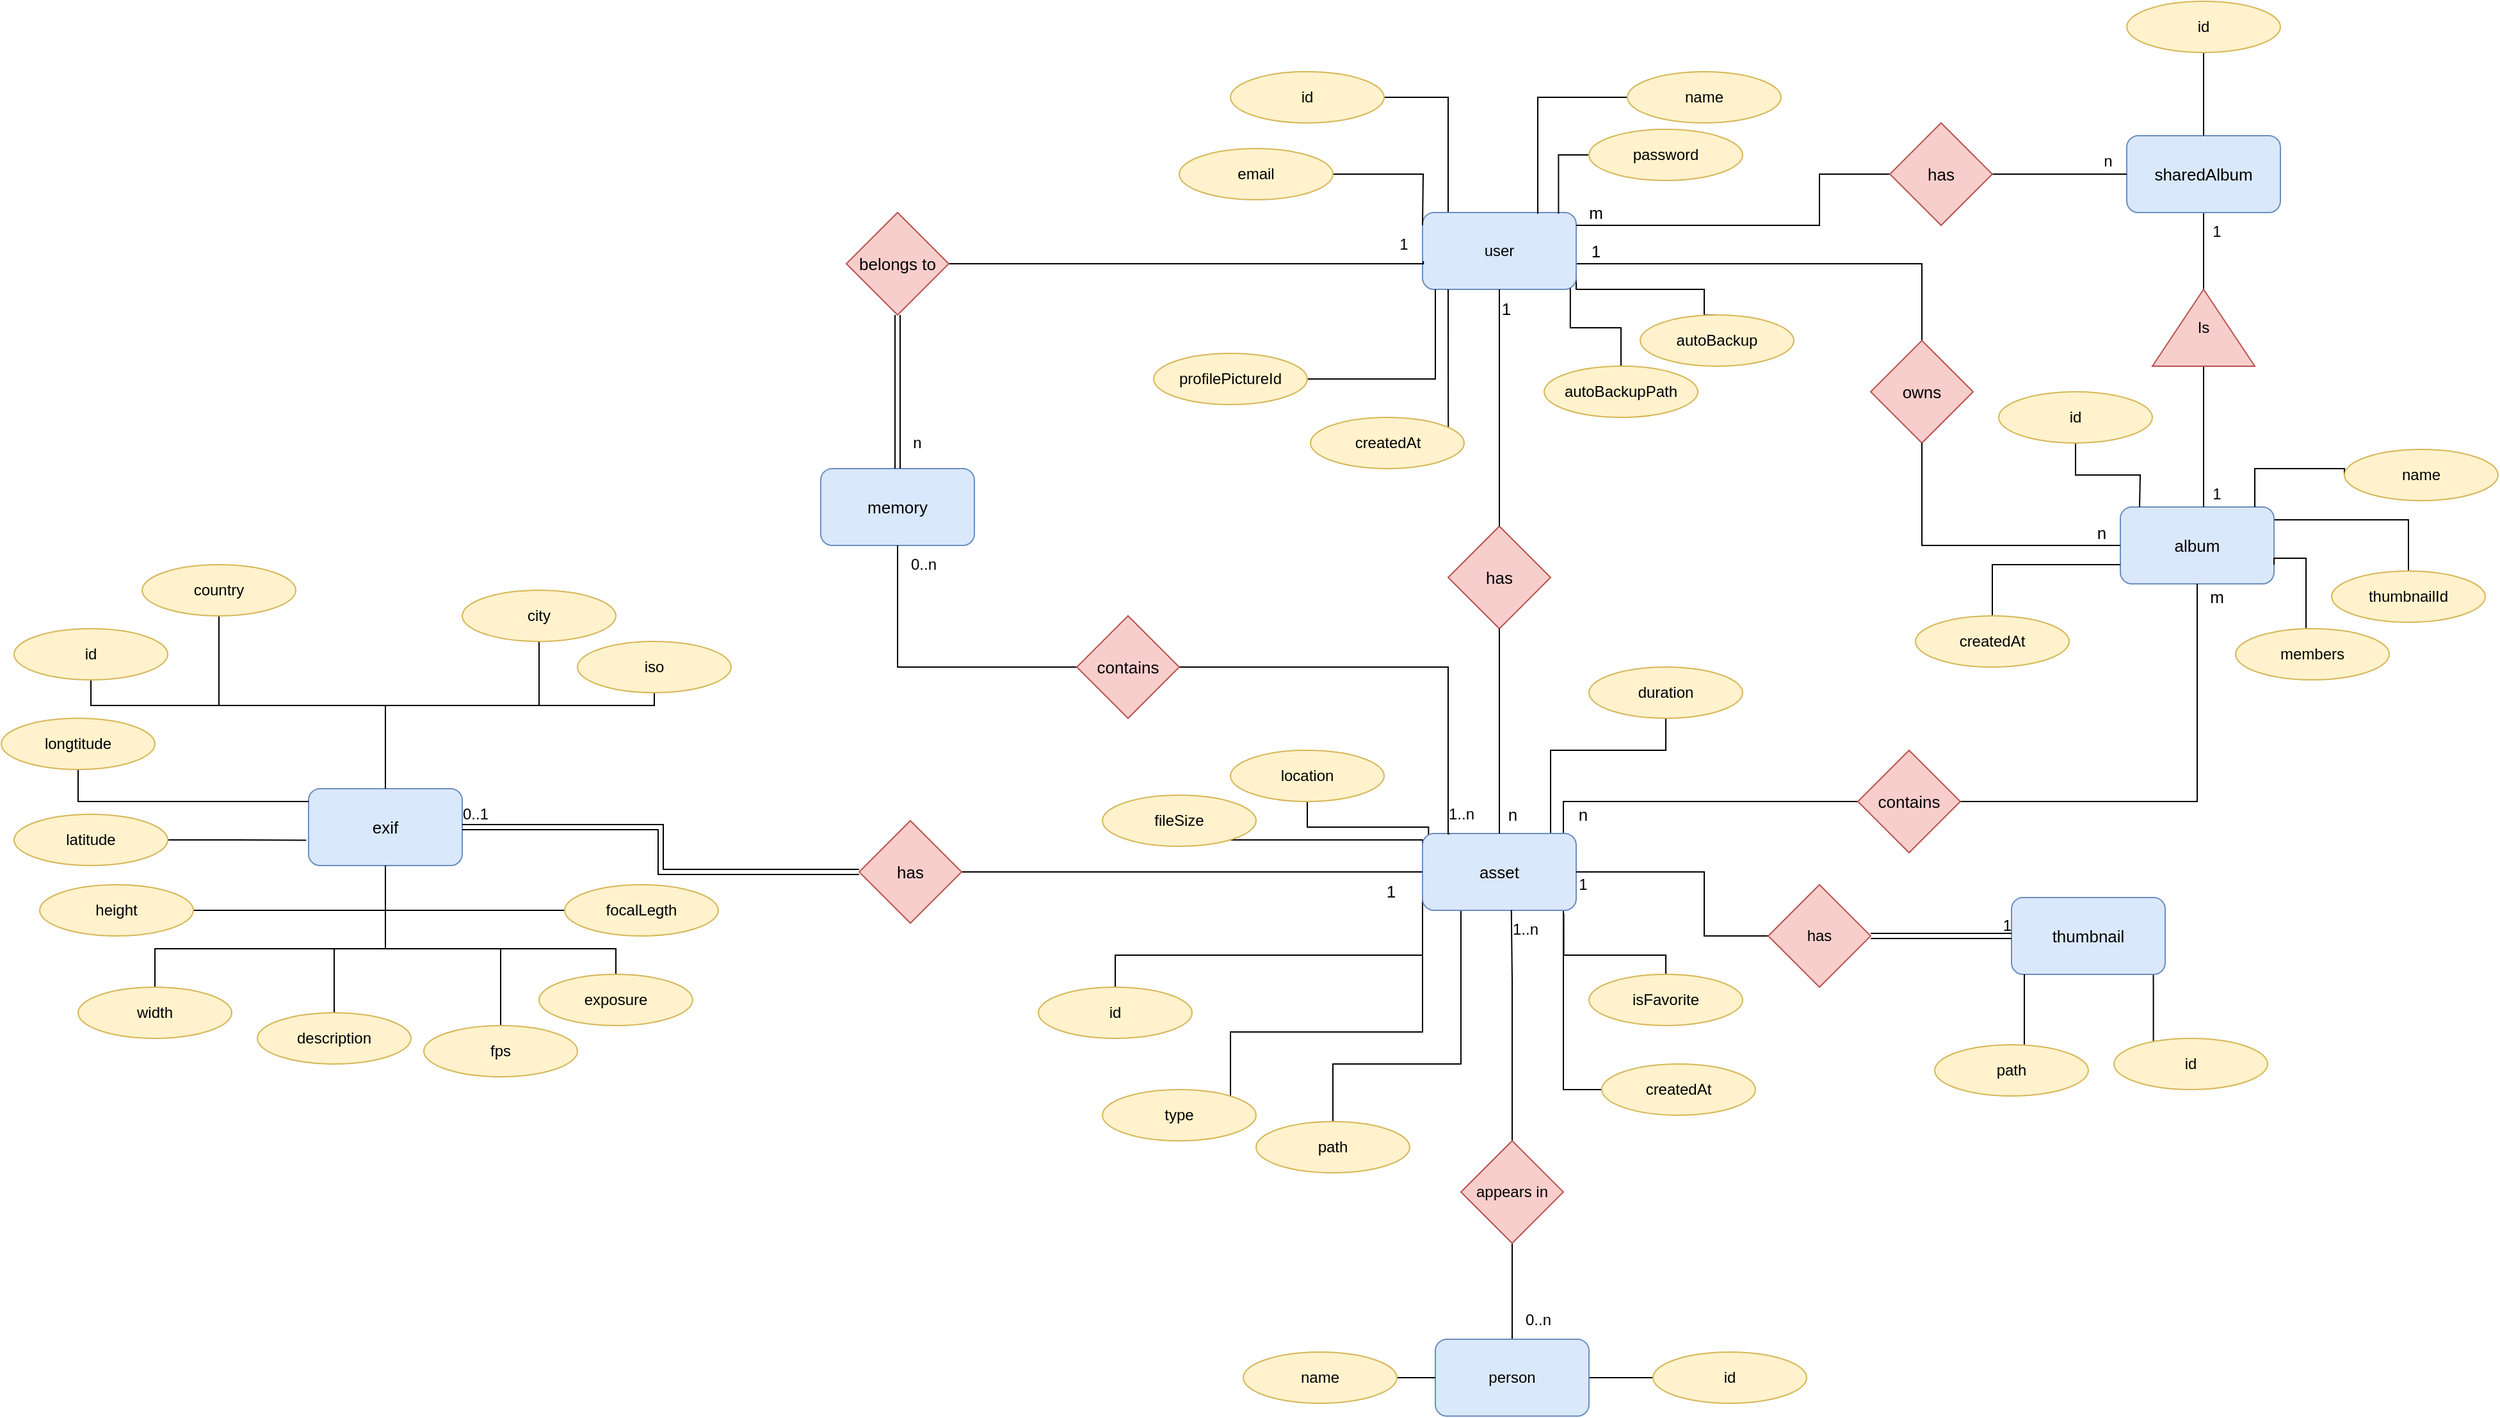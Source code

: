 <mxfile version="20.3.0" type="device"><diagram id="jZciNqo-R8XiyqqGPjFN" name="Page-1"><mxGraphModel dx="3430" dy="2168" grid="1" gridSize="10" guides="1" tooltips="1" connect="1" arrows="1" fold="1" page="1" pageScale="1" pageWidth="850" pageHeight="1100" math="0" shadow="0"><root><mxCell id="0"/><mxCell id="1" parent="0"/><mxCell id="OqrOkN8BChHhBKLNU_TI-77" style="edgeStyle=orthogonalEdgeStyle;rounded=0;orthogonalLoop=1;jettySize=auto;html=1;entryX=0.167;entryY=-0.001;entryDx=0;entryDy=0;strokeColor=default;fontSize=13;endArrow=none;endFill=0;entryPerimeter=0;" parent="1" source="OqrOkN8BChHhBKLNU_TI-2" target="OqrOkN8BChHhBKLNU_TI-3" edge="1"><mxGeometry relative="1" as="geometry"><Array as="points"><mxPoint x="180" y="60"/><mxPoint x="180" y="150"/><mxPoint x="178" y="150"/></Array></mxGeometry></mxCell><mxCell id="OqrOkN8BChHhBKLNU_TI-2" value="id" style="ellipse;whiteSpace=wrap;html=1;fillColor=#fff2cc;strokeColor=#d6b656;" parent="1" vertex="1"><mxGeometry x="10" y="40" width="120" height="40" as="geometry"/></mxCell><mxCell id="OqrOkN8BChHhBKLNU_TI-116" style="edgeStyle=orthogonalEdgeStyle;rounded=0;orthogonalLoop=1;jettySize=auto;html=1;exitX=1;exitY=0.75;exitDx=0;exitDy=0;entryX=0.5;entryY=0;entryDx=0;entryDy=0;strokeColor=default;fontSize=13;endArrow=none;endFill=0;" parent="1" source="OqrOkN8BChHhBKLNU_TI-3" target="OqrOkN8BChHhBKLNU_TI-9" edge="1"><mxGeometry relative="1" as="geometry"><Array as="points"><mxPoint x="280" y="210"/><mxPoint x="380" y="210"/><mxPoint x="380" y="230"/></Array></mxGeometry></mxCell><mxCell id="51XS6ZIuNUb98tZkdZ7K-23" style="edgeStyle=orthogonalEdgeStyle;rounded=0;orthogonalLoop=1;jettySize=auto;html=1;entryX=0.5;entryY=0;entryDx=0;entryDy=0;strokeColor=default;strokeWidth=1;endArrow=none;endFill=0;" parent="1" source="OqrOkN8BChHhBKLNU_TI-3" target="OqrOkN8BChHhBKLNU_TI-25" edge="1"><mxGeometry relative="1" as="geometry"><Array as="points"><mxPoint x="550" y="190"/></Array></mxGeometry></mxCell><mxCell id="OqrOkN8BChHhBKLNU_TI-3" value="user" style="rounded=1;whiteSpace=wrap;html=1;fillColor=#dae8fc;strokeColor=#6c8ebf;" parent="1" vertex="1"><mxGeometry x="160" y="150" width="120" height="60" as="geometry"/></mxCell><mxCell id="OqrOkN8BChHhBKLNU_TI-76" style="edgeStyle=orthogonalEdgeStyle;rounded=0;orthogonalLoop=1;jettySize=auto;html=1;strokeColor=default;fontSize=13;endArrow=none;endFill=0;" parent="1" source="OqrOkN8BChHhBKLNU_TI-4" edge="1"><mxGeometry relative="1" as="geometry"><mxPoint x="160" y="160" as="targetPoint"/></mxGeometry></mxCell><mxCell id="OqrOkN8BChHhBKLNU_TI-4" value="email" style="ellipse;whiteSpace=wrap;html=1;fillColor=#fff2cc;strokeColor=#d6b656;" parent="1" vertex="1"><mxGeometry x="-30" y="100" width="120" height="40" as="geometry"/></mxCell><mxCell id="OqrOkN8BChHhBKLNU_TI-78" style="edgeStyle=orthogonalEdgeStyle;rounded=0;orthogonalLoop=1;jettySize=auto;html=1;strokeColor=default;fontSize=13;endArrow=none;endFill=0;" parent="1" source="OqrOkN8BChHhBKLNU_TI-5" edge="1"><mxGeometry relative="1" as="geometry"><mxPoint x="250" y="151" as="targetPoint"/><Array as="points"><mxPoint x="250" y="60"/></Array></mxGeometry></mxCell><mxCell id="OqrOkN8BChHhBKLNU_TI-5" value="name" style="ellipse;whiteSpace=wrap;html=1;fillColor=#fff2cc;strokeColor=#d6b656;" parent="1" vertex="1"><mxGeometry x="320" y="40" width="120" height="40" as="geometry"/></mxCell><mxCell id="OqrOkN8BChHhBKLNU_TI-79" style="edgeStyle=orthogonalEdgeStyle;rounded=0;orthogonalLoop=1;jettySize=auto;html=1;entryX=0.885;entryY=0.014;entryDx=0;entryDy=0;strokeColor=default;fontSize=13;endArrow=none;endFill=0;entryPerimeter=0;exitX=0;exitY=0.5;exitDx=0;exitDy=0;" parent="1" source="OqrOkN8BChHhBKLNU_TI-6" target="OqrOkN8BChHhBKLNU_TI-3" edge="1"><mxGeometry relative="1" as="geometry"/></mxCell><mxCell id="OqrOkN8BChHhBKLNU_TI-6" value="password" style="ellipse;whiteSpace=wrap;html=1;fillColor=#fff2cc;strokeColor=#d6b656;" parent="1" vertex="1"><mxGeometry x="290" y="85" width="120" height="40" as="geometry"/></mxCell><mxCell id="OqrOkN8BChHhBKLNU_TI-9" value="autoBackup" style="ellipse;whiteSpace=wrap;html=1;fillColor=#fff2cc;strokeColor=#d6b656;" parent="1" vertex="1"><mxGeometry x="330" y="230" width="120" height="40" as="geometry"/></mxCell><mxCell id="OqrOkN8BChHhBKLNU_TI-75" style="edgeStyle=orthogonalEdgeStyle;rounded=0;orthogonalLoop=1;jettySize=auto;html=1;strokeColor=default;fontSize=13;endArrow=none;endFill=0;" parent="1" source="OqrOkN8BChHhBKLNU_TI-10" edge="1"><mxGeometry relative="1" as="geometry"><Array as="points"><mxPoint x="20" y="280"/><mxPoint x="170" y="280"/><mxPoint x="170" y="210"/></Array><mxPoint x="170" y="210" as="targetPoint"/></mxGeometry></mxCell><mxCell id="OqrOkN8BChHhBKLNU_TI-10" value="profilePictureId" style="ellipse;whiteSpace=wrap;html=1;fillColor=#fff2cc;strokeColor=#d6b656;" parent="1" vertex="1"><mxGeometry x="-50" y="260" width="120" height="40" as="geometry"/></mxCell><mxCell id="OqrOkN8BChHhBKLNU_TI-74" style="edgeStyle=orthogonalEdgeStyle;rounded=0;orthogonalLoop=1;jettySize=auto;html=1;strokeColor=default;fontSize=13;endArrow=none;endFill=0;exitX=0.897;exitY=0.196;exitDx=0;exitDy=0;exitPerimeter=0;" parent="1" source="OqrOkN8BChHhBKLNU_TI-11" edge="1"><mxGeometry relative="1" as="geometry"><mxPoint x="180" y="210" as="targetPoint"/><Array as="points"><mxPoint x="180" y="310"/><mxPoint x="180" y="310"/></Array></mxGeometry></mxCell><mxCell id="OqrOkN8BChHhBKLNU_TI-11" value="createdAt" style="ellipse;whiteSpace=wrap;html=1;fillColor=#fff2cc;strokeColor=#d6b656;" parent="1" vertex="1"><mxGeometry x="72.5" y="310" width="120" height="40" as="geometry"/></mxCell><mxCell id="OqrOkN8BChHhBKLNU_TI-71" style="edgeStyle=orthogonalEdgeStyle;rounded=0;orthogonalLoop=1;jettySize=auto;html=1;entryX=0.962;entryY=0.987;entryDx=0;entryDy=0;strokeColor=default;fontSize=13;endArrow=none;endFill=0;exitX=0.5;exitY=0;exitDx=0;exitDy=0;entryPerimeter=0;" parent="1" source="OqrOkN8BChHhBKLNU_TI-12" target="OqrOkN8BChHhBKLNU_TI-3" edge="1"><mxGeometry relative="1" as="geometry"><Array as="points"><mxPoint x="315" y="240"/><mxPoint x="275" y="240"/></Array></mxGeometry></mxCell><mxCell id="OqrOkN8BChHhBKLNU_TI-12" value="autoBackupPath" style="ellipse;whiteSpace=wrap;html=1;fillColor=#fff2cc;strokeColor=#d6b656;" parent="1" vertex="1"><mxGeometry x="255" y="270" width="120" height="40" as="geometry"/></mxCell><mxCell id="OqrOkN8BChHhBKLNU_TI-13" value="album" style="rounded=1;whiteSpace=wrap;html=1;fontSize=13;fillColor=#dae8fc;strokeColor=#6c8ebf;" parent="1" vertex="1"><mxGeometry x="705" y="380" width="120" height="60" as="geometry"/></mxCell><mxCell id="OqrOkN8BChHhBKLNU_TI-84" style="edgeStyle=orthogonalEdgeStyle;rounded=0;orthogonalLoop=1;jettySize=auto;html=1;entryX=0;entryY=1;entryDx=0;entryDy=0;strokeColor=default;fontSize=13;endArrow=none;endFill=0;" parent="1" source="OqrOkN8BChHhBKLNU_TI-17" target="OqrOkN8BChHhBKLNU_TI-41" edge="1"><mxGeometry relative="1" as="geometry"><Array as="points"><mxPoint x="-80" y="730"/><mxPoint x="160" y="730"/></Array></mxGeometry></mxCell><mxCell id="OqrOkN8BChHhBKLNU_TI-17" value="id" style="ellipse;whiteSpace=wrap;html=1;fillColor=#fff2cc;strokeColor=#d6b656;" parent="1" vertex="1"><mxGeometry x="-140" y="755" width="120" height="40" as="geometry"/></mxCell><mxCell id="OqrOkN8BChHhBKLNU_TI-100" style="edgeStyle=orthogonalEdgeStyle;rounded=0;orthogonalLoop=1;jettySize=auto;html=1;entryX=1.003;entryY=0.167;entryDx=0;entryDy=0;entryPerimeter=0;strokeColor=default;fontSize=13;endArrow=none;endFill=0;" parent="1" source="OqrOkN8BChHhBKLNU_TI-18" target="OqrOkN8BChHhBKLNU_TI-13" edge="1"><mxGeometry relative="1" as="geometry"><Array as="points"><mxPoint x="930" y="390"/></Array></mxGeometry></mxCell><mxCell id="OqrOkN8BChHhBKLNU_TI-18" value="thumbnailId" style="ellipse;whiteSpace=wrap;html=1;fillColor=#fff2cc;strokeColor=#d6b656;" parent="1" vertex="1"><mxGeometry x="870" y="430" width="120" height="40" as="geometry"/></mxCell><mxCell id="OqrOkN8BChHhBKLNU_TI-99" style="edgeStyle=orthogonalEdgeStyle;rounded=0;orthogonalLoop=1;jettySize=auto;html=1;strokeColor=default;fontSize=13;endArrow=none;endFill=0;exitX=0;exitY=0.5;exitDx=0;exitDy=0;" parent="1" source="OqrOkN8BChHhBKLNU_TI-20" edge="1"><mxGeometry relative="1" as="geometry"><Array as="points"><mxPoint x="880" y="350"/><mxPoint x="810" y="350"/><mxPoint x="810" y="380"/></Array><mxPoint x="810" y="380" as="targetPoint"/></mxGeometry></mxCell><mxCell id="OqrOkN8BChHhBKLNU_TI-20" value="name" style="ellipse;whiteSpace=wrap;html=1;fillColor=#fff2cc;strokeColor=#d6b656;" parent="1" vertex="1"><mxGeometry x="880" y="335" width="120" height="40" as="geometry"/></mxCell><mxCell id="OqrOkN8BChHhBKLNU_TI-98" style="edgeStyle=orthogonalEdgeStyle;rounded=0;orthogonalLoop=1;jettySize=auto;html=1;strokeColor=default;fontSize=13;endArrow=none;endFill=0;entryX=0;entryY=0.75;entryDx=0;entryDy=0;" parent="1" source="OqrOkN8BChHhBKLNU_TI-21" target="OqrOkN8BChHhBKLNU_TI-13" edge="1"><mxGeometry relative="1" as="geometry"><Array as="points"><mxPoint x="605" y="425"/></Array><mxPoint x="750" y="380" as="targetPoint"/></mxGeometry></mxCell><mxCell id="OqrOkN8BChHhBKLNU_TI-21" value="createdAt" style="ellipse;whiteSpace=wrap;html=1;fillColor=#fff2cc;strokeColor=#d6b656;" parent="1" vertex="1"><mxGeometry x="545" y="465" width="120" height="40" as="geometry"/></mxCell><mxCell id="OqrOkN8BChHhBKLNU_TI-101" style="edgeStyle=orthogonalEdgeStyle;rounded=0;orthogonalLoop=1;jettySize=auto;html=1;entryX=1;entryY=0.75;entryDx=0;entryDy=0;strokeColor=default;fontSize=13;endArrow=none;endFill=0;" parent="1" source="OqrOkN8BChHhBKLNU_TI-22" target="OqrOkN8BChHhBKLNU_TI-13" edge="1"><mxGeometry relative="1" as="geometry"><Array as="points"><mxPoint x="850" y="420"/><mxPoint x="825" y="420"/></Array></mxGeometry></mxCell><mxCell id="OqrOkN8BChHhBKLNU_TI-22" value="members" style="ellipse;whiteSpace=wrap;html=1;fillColor=#fff2cc;strokeColor=#d6b656;" parent="1" vertex="1"><mxGeometry x="795" y="475" width="120" height="40" as="geometry"/></mxCell><mxCell id="OqrOkN8BChHhBKLNU_TI-96" style="edgeStyle=orthogonalEdgeStyle;rounded=0;orthogonalLoop=1;jettySize=auto;html=1;strokeColor=default;fontSize=13;endArrow=none;endFill=0;" parent="1" source="OqrOkN8BChHhBKLNU_TI-24" edge="1"><mxGeometry relative="1" as="geometry"><mxPoint x="720" y="380" as="targetPoint"/></mxGeometry></mxCell><mxCell id="OqrOkN8BChHhBKLNU_TI-24" value="id" style="ellipse;whiteSpace=wrap;html=1;fillColor=#fff2cc;strokeColor=#d6b656;" parent="1" vertex="1"><mxGeometry x="610" y="290" width="120" height="40" as="geometry"/></mxCell><mxCell id="OqrOkN8BChHhBKLNU_TI-25" value="owns" style="rhombus;whiteSpace=wrap;html=1;fontSize=13;fillColor=#f8cecc;strokeColor=#b85450;" parent="1" vertex="1"><mxGeometry x="510" y="250" width="80" height="80" as="geometry"/></mxCell><mxCell id="OqrOkN8BChHhBKLNU_TI-27" value="" style="endArrow=none;html=1;rounded=0;fontSize=13;exitX=0.5;exitY=1;exitDx=0;exitDy=0;entryX=0;entryY=0.5;entryDx=0;entryDy=0;" parent="1" source="OqrOkN8BChHhBKLNU_TI-25" target="OqrOkN8BChHhBKLNU_TI-13" edge="1"><mxGeometry width="50" height="50" relative="1" as="geometry"><mxPoint x="420" y="420" as="sourcePoint"/><mxPoint x="470" y="370" as="targetPoint"/><Array as="points"><mxPoint x="550" y="410"/></Array></mxGeometry></mxCell><mxCell id="OqrOkN8BChHhBKLNU_TI-28" value="m" style="text;html=1;align=center;verticalAlign=middle;resizable=0;points=[];autosize=1;strokeColor=none;fillColor=none;fontSize=13;" parent="1" vertex="1"><mxGeometry x="280" y="135" width="30" height="30" as="geometry"/></mxCell><mxCell id="OqrOkN8BChHhBKLNU_TI-29" value="n" style="text;html=1;align=center;verticalAlign=middle;resizable=0;points=[];autosize=1;strokeColor=none;fillColor=none;fontSize=13;" parent="1" vertex="1"><mxGeometry x="675" y="385" width="30" height="30" as="geometry"/></mxCell><mxCell id="OqrOkN8BChHhBKLNU_TI-89" style="edgeStyle=orthogonalEdgeStyle;rounded=0;orthogonalLoop=1;jettySize=auto;html=1;entryX=0.919;entryY=1.039;entryDx=0;entryDy=0;strokeColor=default;fontSize=13;endArrow=none;endFill=0;entryPerimeter=0;" parent="1" source="OqrOkN8BChHhBKLNU_TI-30" target="OqrOkN8BChHhBKLNU_TI-41" edge="1"><mxGeometry relative="1" as="geometry"><Array as="points"><mxPoint x="350" y="730"/><mxPoint x="270" y="730"/></Array></mxGeometry></mxCell><mxCell id="OqrOkN8BChHhBKLNU_TI-30" value="isFavorite" style="ellipse;whiteSpace=wrap;html=1;fillColor=#fff2cc;strokeColor=#d6b656;" parent="1" vertex="1"><mxGeometry x="290" y="745" width="120" height="40" as="geometry"/></mxCell><mxCell id="OqrOkN8BChHhBKLNU_TI-81" style="edgeStyle=orthogonalEdgeStyle;rounded=0;orthogonalLoop=1;jettySize=auto;html=1;strokeColor=default;fontSize=13;endArrow=none;endFill=0;entryX=0.039;entryY=0.019;entryDx=0;entryDy=0;entryPerimeter=0;" parent="1" source="OqrOkN8BChHhBKLNU_TI-33" target="OqrOkN8BChHhBKLNU_TI-41" edge="1"><mxGeometry relative="1" as="geometry"><mxPoint x="170" y="630" as="targetPoint"/><Array as="points"><mxPoint x="70" y="630"/><mxPoint x="165" y="630"/></Array></mxGeometry></mxCell><mxCell id="OqrOkN8BChHhBKLNU_TI-33" value="location" style="ellipse;whiteSpace=wrap;html=1;fillColor=#fff2cc;strokeColor=#d6b656;" parent="1" vertex="1"><mxGeometry x="10" y="570" width="120" height="40" as="geometry"/></mxCell><mxCell id="OqrOkN8BChHhBKLNU_TI-87" style="edgeStyle=orthogonalEdgeStyle;rounded=0;orthogonalLoop=1;jettySize=auto;html=1;entryX=0;entryY=0.5;entryDx=0;entryDy=0;strokeColor=default;fontSize=13;endArrow=none;endFill=0;" parent="1" source="OqrOkN8BChHhBKLNU_TI-34" target="OqrOkN8BChHhBKLNU_TI-41" edge="1"><mxGeometry relative="1" as="geometry"><Array as="points"><mxPoint x="90" y="815"/><mxPoint x="190" y="815"/><mxPoint x="190" y="665"/></Array></mxGeometry></mxCell><mxCell id="OqrOkN8BChHhBKLNU_TI-34" value="path" style="ellipse;whiteSpace=wrap;html=1;fillColor=#fff2cc;strokeColor=#d6b656;" parent="1" vertex="1"><mxGeometry x="30" y="860" width="120" height="40" as="geometry"/></mxCell><mxCell id="OqrOkN8BChHhBKLNU_TI-90" style="edgeStyle=orthogonalEdgeStyle;rounded=0;orthogonalLoop=1;jettySize=auto;html=1;entryX=0.85;entryY=0.005;entryDx=0;entryDy=0;strokeColor=default;fontSize=13;endArrow=none;endFill=0;entryPerimeter=0;" parent="1" source="OqrOkN8BChHhBKLNU_TI-35" target="OqrOkN8BChHhBKLNU_TI-41" edge="1"><mxGeometry relative="1" as="geometry"><Array as="points"><mxPoint x="350" y="570"/><mxPoint x="260" y="570"/><mxPoint x="260" y="635"/></Array></mxGeometry></mxCell><mxCell id="OqrOkN8BChHhBKLNU_TI-35" value="duration" style="ellipse;whiteSpace=wrap;html=1;fillColor=#fff2cc;strokeColor=#d6b656;" parent="1" vertex="1"><mxGeometry x="290" y="505" width="120" height="40" as="geometry"/></mxCell><mxCell id="OqrOkN8BChHhBKLNU_TI-88" style="edgeStyle=orthogonalEdgeStyle;rounded=0;orthogonalLoop=1;jettySize=auto;html=1;strokeColor=default;fontSize=13;endArrow=none;endFill=0;entryX=0.907;entryY=0.998;entryDx=0;entryDy=0;entryPerimeter=0;" parent="1" source="OqrOkN8BChHhBKLNU_TI-36" target="OqrOkN8BChHhBKLNU_TI-41" edge="1"><mxGeometry relative="1" as="geometry"><Array as="points"><mxPoint x="270" y="695"/></Array></mxGeometry></mxCell><mxCell id="OqrOkN8BChHhBKLNU_TI-36" value="createdAt" style="ellipse;whiteSpace=wrap;html=1;fillColor=#fff2cc;strokeColor=#d6b656;" parent="1" vertex="1"><mxGeometry x="300" y="815" width="120" height="40" as="geometry"/></mxCell><mxCell id="OqrOkN8BChHhBKLNU_TI-85" style="edgeStyle=orthogonalEdgeStyle;rounded=0;orthogonalLoop=1;jettySize=auto;html=1;entryX=0;entryY=0.5;entryDx=0;entryDy=0;strokeColor=default;fontSize=13;endArrow=none;endFill=0;" parent="1" source="OqrOkN8BChHhBKLNU_TI-37" target="OqrOkN8BChHhBKLNU_TI-41" edge="1"><mxGeometry relative="1" as="geometry"><Array as="points"><mxPoint x="10" y="790"/><mxPoint x="160" y="790"/></Array></mxGeometry></mxCell><mxCell id="OqrOkN8BChHhBKLNU_TI-37" value="type" style="ellipse;whiteSpace=wrap;html=1;fillColor=#fff2cc;strokeColor=#d6b656;" parent="1" vertex="1"><mxGeometry x="-90" y="835" width="120" height="40" as="geometry"/></mxCell><mxCell id="OqrOkN8BChHhBKLNU_TI-82" style="edgeStyle=orthogonalEdgeStyle;rounded=0;orthogonalLoop=1;jettySize=auto;html=1;entryX=0;entryY=0.25;entryDx=0;entryDy=0;strokeColor=default;fontSize=13;endArrow=none;endFill=0;" parent="1" source="OqrOkN8BChHhBKLNU_TI-39" target="OqrOkN8BChHhBKLNU_TI-41" edge="1"><mxGeometry relative="1" as="geometry"><Array as="points"><mxPoint x="40" y="640"/><mxPoint x="160" y="640"/></Array></mxGeometry></mxCell><mxCell id="OqrOkN8BChHhBKLNU_TI-39" value="fileSize" style="ellipse;whiteSpace=wrap;html=1;fillColor=#fff2cc;strokeColor=#d6b656;" parent="1" vertex="1"><mxGeometry x="-90" y="605" width="120" height="40" as="geometry"/></mxCell><mxCell id="OqrOkN8BChHhBKLNU_TI-108" style="edgeStyle=orthogonalEdgeStyle;rounded=0;orthogonalLoop=1;jettySize=auto;html=1;entryX=0;entryY=0.5;entryDx=0;entryDy=0;strokeColor=default;fontSize=13;endArrow=none;endFill=0;exitX=0.905;exitY=0.017;exitDx=0;exitDy=0;exitPerimeter=0;" parent="1" source="OqrOkN8BChHhBKLNU_TI-41" target="OqrOkN8BChHhBKLNU_TI-47" edge="1"><mxGeometry relative="1" as="geometry"><mxPoint x="260" y="640" as="sourcePoint"/><Array as="points"><mxPoint x="270" y="636"/><mxPoint x="270" y="610"/></Array></mxGeometry></mxCell><mxCell id="OqrOkN8BChHhBKLNU_TI-41" value="asset" style="rounded=1;whiteSpace=wrap;html=1;fontSize=13;fillColor=#dae8fc;strokeColor=#6c8ebf;" parent="1" vertex="1"><mxGeometry x="160" y="635" width="120" height="60" as="geometry"/></mxCell><mxCell id="OqrOkN8BChHhBKLNU_TI-42" value="has" style="rhombus;whiteSpace=wrap;html=1;fontSize=13;fillColor=#f8cecc;strokeColor=#b85450;" parent="1" vertex="1"><mxGeometry x="180" y="395" width="80" height="80" as="geometry"/></mxCell><mxCell id="OqrOkN8BChHhBKLNU_TI-43" value="" style="endArrow=none;html=1;rounded=0;fontSize=13;entryX=0.5;entryY=1;entryDx=0;entryDy=0;exitX=0.5;exitY=0;exitDx=0;exitDy=0;" parent="1" source="OqrOkN8BChHhBKLNU_TI-42" target="OqrOkN8BChHhBKLNU_TI-3" edge="1"><mxGeometry width="50" height="50" relative="1" as="geometry"><mxPoint x="250" y="370" as="sourcePoint"/><mxPoint x="460" y="420" as="targetPoint"/><Array as="points"/></mxGeometry></mxCell><mxCell id="OqrOkN8BChHhBKLNU_TI-44" value="" style="endArrow=none;html=1;rounded=0;fontSize=13;entryX=0.5;entryY=1;entryDx=0;entryDy=0;exitX=0.5;exitY=0;exitDx=0;exitDy=0;" parent="1" source="OqrOkN8BChHhBKLNU_TI-41" target="OqrOkN8BChHhBKLNU_TI-42" edge="1"><mxGeometry width="50" height="50" relative="1" as="geometry"><mxPoint x="220" y="600" as="sourcePoint"/><mxPoint x="460" y="420" as="targetPoint"/></mxGeometry></mxCell><mxCell id="OqrOkN8BChHhBKLNU_TI-45" value="1" style="text;html=1;align=center;verticalAlign=middle;resizable=0;points=[];autosize=1;strokeColor=none;fillColor=none;fontSize=13;" parent="1" vertex="1"><mxGeometry x="210" y="210" width="30" height="30" as="geometry"/></mxCell><mxCell id="OqrOkN8BChHhBKLNU_TI-94" style="edgeStyle=orthogonalEdgeStyle;rounded=0;orthogonalLoop=1;jettySize=auto;html=1;entryX=0.5;entryY=1;entryDx=0;entryDy=0;strokeColor=default;fontSize=13;endArrow=none;endFill=0;" parent="1" source="OqrOkN8BChHhBKLNU_TI-47" target="OqrOkN8BChHhBKLNU_TI-13" edge="1"><mxGeometry relative="1" as="geometry"/></mxCell><mxCell id="OqrOkN8BChHhBKLNU_TI-47" value="contains" style="rhombus;whiteSpace=wrap;html=1;fontSize=13;fillColor=#f8cecc;strokeColor=#b85450;" parent="1" vertex="1"><mxGeometry x="500" y="570" width="80" height="80" as="geometry"/></mxCell><mxCell id="OqrOkN8BChHhBKLNU_TI-52" value="thumbnail" style="rounded=1;whiteSpace=wrap;html=1;fontSize=13;fillColor=#dae8fc;strokeColor=#6c8ebf;" parent="1" vertex="1"><mxGeometry x="620" y="685" width="120" height="60" as="geometry"/></mxCell><mxCell id="OqrOkN8BChHhBKLNU_TI-114" style="edgeStyle=orthogonalEdgeStyle;rounded=0;orthogonalLoop=1;jettySize=auto;html=1;strokeColor=default;fontSize=13;endArrow=none;endFill=0;" parent="1" source="OqrOkN8BChHhBKLNU_TI-59" edge="1"><mxGeometry relative="1" as="geometry"><Array as="points"><mxPoint x="630" y="755"/><mxPoint x="630" y="755"/></Array><mxPoint x="630" y="745" as="targetPoint"/></mxGeometry></mxCell><mxCell id="OqrOkN8BChHhBKLNU_TI-59" value="path" style="ellipse;whiteSpace=wrap;html=1;fillColor=#fff2cc;strokeColor=#d6b656;" parent="1" vertex="1"><mxGeometry x="560" y="800" width="120" height="40" as="geometry"/></mxCell><mxCell id="OqrOkN8BChHhBKLNU_TI-115" style="edgeStyle=orthogonalEdgeStyle;rounded=0;orthogonalLoop=1;jettySize=auto;html=1;entryX=0.923;entryY=1.009;entryDx=0;entryDy=0;strokeColor=default;fontSize=13;endArrow=none;endFill=0;entryPerimeter=0;" parent="1" source="OqrOkN8BChHhBKLNU_TI-61" target="OqrOkN8BChHhBKLNU_TI-52" edge="1"><mxGeometry relative="1" as="geometry"><Array as="points"><mxPoint x="730" y="755"/></Array></mxGeometry></mxCell><mxCell id="OqrOkN8BChHhBKLNU_TI-61" value="id" style="ellipse;whiteSpace=wrap;html=1;fillColor=#fff2cc;strokeColor=#d6b656;" parent="1" vertex="1"><mxGeometry x="700" y="795" width="120" height="40" as="geometry"/></mxCell><mxCell id="jOn2uXNpclJAo4AeKvTt-8" style="edgeStyle=orthogonalEdgeStyle;rounded=0;orthogonalLoop=1;jettySize=auto;html=1;entryX=0;entryY=0.5;entryDx=0;entryDy=0;strokeWidth=1;startArrow=none;startFill=0;endArrow=none;endFill=0;" parent="1" source="OqrOkN8BChHhBKLNU_TI-65" target="OqrOkN8BChHhBKLNU_TI-66" edge="1"><mxGeometry relative="1" as="geometry"/></mxCell><mxCell id="ZReFvSKPRVVf6cgUr2Ri-13" style="edgeStyle=orthogonalEdgeStyle;rounded=0;orthogonalLoop=1;jettySize=auto;html=1;entryX=0.5;entryY=1;entryDx=0;entryDy=0;strokeColor=default;endArrow=none;endFill=0;" edge="1" parent="1" source="OqrOkN8BChHhBKLNU_TI-65" target="ZReFvSKPRVVf6cgUr2Ri-11"><mxGeometry relative="1" as="geometry"/></mxCell><mxCell id="OqrOkN8BChHhBKLNU_TI-65" value="person&lt;br&gt;" style="rounded=1;whiteSpace=wrap;html=1;fillColor=#dae8fc;strokeColor=#6c8ebf;" parent="1" vertex="1"><mxGeometry x="170" y="1030" width="120" height="60" as="geometry"/></mxCell><mxCell id="OqrOkN8BChHhBKLNU_TI-66" value="id" style="ellipse;whiteSpace=wrap;html=1;fillColor=#fff2cc;strokeColor=#d6b656;" parent="1" vertex="1"><mxGeometry x="340" y="1040" width="120" height="40" as="geometry"/></mxCell><mxCell id="OqrOkN8BChHhBKLNU_TI-95" style="edgeStyle=orthogonalEdgeStyle;rounded=0;orthogonalLoop=1;jettySize=auto;html=1;entryX=0;entryY=0.5;entryDx=0;entryDy=0;strokeColor=default;fontSize=13;endArrow=none;endFill=0;" parent="1" source="OqrOkN8BChHhBKLNU_TI-67" target="OqrOkN8BChHhBKLNU_TI-65" edge="1"><mxGeometry relative="1" as="geometry"/></mxCell><mxCell id="OqrOkN8BChHhBKLNU_TI-67" value="name" style="ellipse;whiteSpace=wrap;html=1;fillColor=#fff2cc;strokeColor=#d6b656;" parent="1" vertex="1"><mxGeometry x="20" y="1040" width="120" height="40" as="geometry"/></mxCell><mxCell id="OqrOkN8BChHhBKLNU_TI-109" value="m" style="text;html=1;align=center;verticalAlign=middle;resizable=0;points=[];autosize=1;strokeColor=none;fillColor=none;fontSize=13;" parent="1" vertex="1"><mxGeometry x="765" y="435" width="30" height="30" as="geometry"/></mxCell><mxCell id="OqrOkN8BChHhBKLNU_TI-110" value="n" style="text;html=1;align=center;verticalAlign=middle;resizable=0;points=[];autosize=1;strokeColor=none;fillColor=none;fontSize=13;" parent="1" vertex="1"><mxGeometry x="270" y="605" width="30" height="30" as="geometry"/></mxCell><mxCell id="OqrOkN8BChHhBKLNU_TI-111" value="n" style="text;html=1;align=center;verticalAlign=middle;resizable=0;points=[];autosize=1;strokeColor=none;fillColor=none;fontSize=13;" parent="1" vertex="1"><mxGeometry x="215" y="605" width="30" height="30" as="geometry"/></mxCell><mxCell id="OqrOkN8BChHhBKLNU_TI-137" value="exif" style="rounded=1;whiteSpace=wrap;html=1;fontSize=13;fillColor=#dae8fc;strokeColor=#6c8ebf;" parent="1" vertex="1"><mxGeometry x="-710" y="600" width="120" height="60" as="geometry"/></mxCell><mxCell id="OqrOkN8BChHhBKLNU_TI-179" style="edgeStyle=orthogonalEdgeStyle;rounded=0;orthogonalLoop=1;jettySize=auto;html=1;strokeColor=default;fontSize=13;endArrow=none;endFill=0;" parent="1" source="OqrOkN8BChHhBKLNU_TI-138" edge="1"><mxGeometry relative="1" as="geometry"><Array as="points"><mxPoint x="-890" y="610"/></Array><mxPoint x="-710" y="610" as="targetPoint"/></mxGeometry></mxCell><mxCell id="OqrOkN8BChHhBKLNU_TI-138" value="longtitude" style="ellipse;whiteSpace=wrap;html=1;fillColor=#fff2cc;strokeColor=#d6b656;" parent="1" vertex="1"><mxGeometry x="-950" y="545" width="120" height="40" as="geometry"/></mxCell><mxCell id="OqrOkN8BChHhBKLNU_TI-178" style="edgeStyle=orthogonalEdgeStyle;rounded=0;orthogonalLoop=1;jettySize=auto;html=1;entryX=-0.015;entryY=0.671;entryDx=0;entryDy=0;entryPerimeter=0;strokeColor=default;fontSize=13;endArrow=none;endFill=0;" parent="1" source="OqrOkN8BChHhBKLNU_TI-139" target="OqrOkN8BChHhBKLNU_TI-137" edge="1"><mxGeometry relative="1" as="geometry"/></mxCell><mxCell id="OqrOkN8BChHhBKLNU_TI-139" value="latitude" style="ellipse;whiteSpace=wrap;html=1;fillColor=#fff2cc;strokeColor=#d6b656;" parent="1" vertex="1"><mxGeometry x="-940" y="620" width="120" height="40" as="geometry"/></mxCell><mxCell id="OqrOkN8BChHhBKLNU_TI-183" style="edgeStyle=orthogonalEdgeStyle;rounded=0;orthogonalLoop=1;jettySize=auto;html=1;entryX=0.5;entryY=0;entryDx=0;entryDy=0;strokeColor=default;fontSize=13;endArrow=none;endFill=0;" parent="1" source="OqrOkN8BChHhBKLNU_TI-140" target="OqrOkN8BChHhBKLNU_TI-137" edge="1"><mxGeometry relative="1" as="geometry"><Array as="points"><mxPoint x="-780" y="535"/><mxPoint x="-650" y="535"/></Array></mxGeometry></mxCell><mxCell id="OqrOkN8BChHhBKLNU_TI-140" value="country" style="ellipse;whiteSpace=wrap;html=1;fillColor=#fff2cc;strokeColor=#d6b656;" parent="1" vertex="1"><mxGeometry x="-840" y="425" width="120" height="40" as="geometry"/></mxCell><mxCell id="OqrOkN8BChHhBKLNU_TI-184" style="edgeStyle=orthogonalEdgeStyle;rounded=0;orthogonalLoop=1;jettySize=auto;html=1;entryX=0.5;entryY=0;entryDx=0;entryDy=0;strokeColor=default;fontSize=13;endArrow=none;endFill=0;" parent="1" source="OqrOkN8BChHhBKLNU_TI-141" target="OqrOkN8BChHhBKLNU_TI-137" edge="1"><mxGeometry relative="1" as="geometry"><Array as="points"><mxPoint x="-530" y="535"/><mxPoint x="-650" y="535"/></Array></mxGeometry></mxCell><mxCell id="OqrOkN8BChHhBKLNU_TI-141" value="city" style="ellipse;whiteSpace=wrap;html=1;fillColor=#fff2cc;strokeColor=#d6b656;" parent="1" vertex="1"><mxGeometry x="-590" y="445" width="120" height="40" as="geometry"/></mxCell><mxCell id="OqrOkN8BChHhBKLNU_TI-185" style="edgeStyle=orthogonalEdgeStyle;rounded=0;orthogonalLoop=1;jettySize=auto;html=1;entryX=0.5;entryY=0;entryDx=0;entryDy=0;strokeColor=default;fontSize=13;endArrow=none;endFill=0;" parent="1" source="OqrOkN8BChHhBKLNU_TI-142" target="OqrOkN8BChHhBKLNU_TI-137" edge="1"><mxGeometry relative="1" as="geometry"><Array as="points"><mxPoint x="-440" y="535"/><mxPoint x="-650" y="535"/></Array></mxGeometry></mxCell><mxCell id="OqrOkN8BChHhBKLNU_TI-142" value="iso" style="ellipse;whiteSpace=wrap;html=1;fillColor=#fff2cc;strokeColor=#d6b656;" parent="1" vertex="1"><mxGeometry x="-500" y="485" width="120" height="40" as="geometry"/></mxCell><mxCell id="OqrOkN8BChHhBKLNU_TI-177" style="edgeStyle=orthogonalEdgeStyle;rounded=0;orthogonalLoop=1;jettySize=auto;html=1;entryX=0.5;entryY=1;entryDx=0;entryDy=0;strokeColor=default;fontSize=13;endArrow=none;endFill=0;" parent="1" source="OqrOkN8BChHhBKLNU_TI-143" target="OqrOkN8BChHhBKLNU_TI-137" edge="1"><mxGeometry relative="1" as="geometry"/></mxCell><mxCell id="OqrOkN8BChHhBKLNU_TI-143" value="height" style="ellipse;whiteSpace=wrap;html=1;fillColor=#fff2cc;strokeColor=#d6b656;" parent="1" vertex="1"><mxGeometry x="-920" y="675" width="120" height="40" as="geometry"/></mxCell><mxCell id="OqrOkN8BChHhBKLNU_TI-172" style="edgeStyle=orthogonalEdgeStyle;rounded=0;orthogonalLoop=1;jettySize=auto;html=1;strokeColor=default;fontSize=13;endArrow=none;endFill=0;" parent="1" source="OqrOkN8BChHhBKLNU_TI-144" edge="1"><mxGeometry relative="1" as="geometry"><mxPoint x="-650" y="660" as="targetPoint"/><Array as="points"><mxPoint x="-470" y="725"/><mxPoint x="-650" y="725"/><mxPoint x="-650" y="660"/></Array></mxGeometry></mxCell><mxCell id="OqrOkN8BChHhBKLNU_TI-144" value="exposure" style="ellipse;whiteSpace=wrap;html=1;fillColor=#fff2cc;strokeColor=#d6b656;" parent="1" vertex="1"><mxGeometry x="-530" y="745" width="120" height="40" as="geometry"/></mxCell><mxCell id="OqrOkN8BChHhBKLNU_TI-176" style="edgeStyle=orthogonalEdgeStyle;rounded=0;orthogonalLoop=1;jettySize=auto;html=1;strokeColor=default;fontSize=13;endArrow=none;endFill=0;" parent="1" source="OqrOkN8BChHhBKLNU_TI-145" edge="1"><mxGeometry relative="1" as="geometry"><mxPoint x="-650" y="661" as="targetPoint"/><Array as="points"><mxPoint x="-830" y="725"/><mxPoint x="-650" y="725"/></Array></mxGeometry></mxCell><mxCell id="OqrOkN8BChHhBKLNU_TI-145" value="width" style="ellipse;whiteSpace=wrap;html=1;fillColor=#fff2cc;strokeColor=#d6b656;" parent="1" vertex="1"><mxGeometry x="-890" y="755" width="120" height="40" as="geometry"/></mxCell><mxCell id="OqrOkN8BChHhBKLNU_TI-171" style="edgeStyle=orthogonalEdgeStyle;rounded=0;orthogonalLoop=1;jettySize=auto;html=1;entryX=0.5;entryY=1;entryDx=0;entryDy=0;strokeColor=default;fontSize=13;endArrow=none;endFill=0;" parent="1" source="OqrOkN8BChHhBKLNU_TI-148" target="OqrOkN8BChHhBKLNU_TI-137" edge="1"><mxGeometry relative="1" as="geometry"><Array as="points"><mxPoint x="-560" y="725"/><mxPoint x="-650" y="725"/></Array></mxGeometry></mxCell><mxCell id="OqrOkN8BChHhBKLNU_TI-148" value="fps" style="ellipse;whiteSpace=wrap;html=1;fillColor=#fff2cc;strokeColor=#d6b656;" parent="1" vertex="1"><mxGeometry x="-620" y="785" width="120" height="40" as="geometry"/></mxCell><mxCell id="OqrOkN8BChHhBKLNU_TI-180" style="edgeStyle=orthogonalEdgeStyle;rounded=0;orthogonalLoop=1;jettySize=auto;html=1;entryX=0.5;entryY=0;entryDx=0;entryDy=0;strokeColor=default;fontSize=13;endArrow=none;endFill=0;" parent="1" source="OqrOkN8BChHhBKLNU_TI-149" target="OqrOkN8BChHhBKLNU_TI-137" edge="1"><mxGeometry relative="1" as="geometry"><Array as="points"><mxPoint x="-880" y="535"/><mxPoint x="-650" y="535"/></Array></mxGeometry></mxCell><mxCell id="OqrOkN8BChHhBKLNU_TI-149" value="id" style="ellipse;whiteSpace=wrap;html=1;fillColor=#fff2cc;strokeColor=#d6b656;" parent="1" vertex="1"><mxGeometry x="-940" y="475" width="120" height="40" as="geometry"/></mxCell><mxCell id="OqrOkN8BChHhBKLNU_TI-175" style="edgeStyle=orthogonalEdgeStyle;rounded=0;orthogonalLoop=1;jettySize=auto;html=1;entryX=0.5;entryY=1;entryDx=0;entryDy=0;strokeColor=default;fontSize=13;endArrow=none;endFill=0;" parent="1" source="OqrOkN8BChHhBKLNU_TI-150" target="OqrOkN8BChHhBKLNU_TI-137" edge="1"><mxGeometry relative="1" as="geometry"/></mxCell><mxCell id="OqrOkN8BChHhBKLNU_TI-150" value="focalLegth" style="ellipse;whiteSpace=wrap;html=1;fillColor=#fff2cc;strokeColor=#d6b656;" parent="1" vertex="1"><mxGeometry x="-510" y="675" width="120" height="40" as="geometry"/></mxCell><mxCell id="OqrOkN8BChHhBKLNU_TI-166" style="edgeStyle=orthogonalEdgeStyle;rounded=0;orthogonalLoop=1;jettySize=auto;html=1;entryX=0.5;entryY=1;entryDx=0;entryDy=0;strokeColor=default;fontSize=13;endArrow=none;endFill=0;" parent="1" source="OqrOkN8BChHhBKLNU_TI-151" target="OqrOkN8BChHhBKLNU_TI-137" edge="1"><mxGeometry relative="1" as="geometry"><Array as="points"><mxPoint x="-690" y="725"/><mxPoint x="-650" y="725"/></Array></mxGeometry></mxCell><mxCell id="OqrOkN8BChHhBKLNU_TI-151" value="description" style="ellipse;whiteSpace=wrap;html=1;fillColor=#fff2cc;strokeColor=#d6b656;" parent="1" vertex="1"><mxGeometry x="-750" y="775" width="120" height="40" as="geometry"/></mxCell><mxCell id="OqrOkN8BChHhBKLNU_TI-160" value="" style="edgeStyle=orthogonalEdgeStyle;rounded=0;orthogonalLoop=1;jettySize=auto;html=1;strokeColor=default;fontSize=13;endArrow=none;endFill=0;entryX=0;entryY=0.5;entryDx=0;entryDy=0;exitX=1;exitY=0.5;exitDx=0;exitDy=0;" parent="1" source="OqrOkN8BChHhBKLNU_TI-157" target="OqrOkN8BChHhBKLNU_TI-41" edge="1"><mxGeometry relative="1" as="geometry"><Array as="points"><mxPoint x="-60" y="665"/><mxPoint x="-60" y="665"/></Array></mxGeometry></mxCell><mxCell id="OqrOkN8BChHhBKLNU_TI-157" value="has" style="rhombus;whiteSpace=wrap;html=1;fontSize=13;fillColor=#f8cecc;strokeColor=#b85450;" parent="1" vertex="1"><mxGeometry x="-280" y="625" width="80" height="80" as="geometry"/></mxCell><mxCell id="OqrOkN8BChHhBKLNU_TI-164" value="1" style="text;html=1;align=center;verticalAlign=middle;resizable=0;points=[];autosize=1;strokeColor=none;fillColor=none;fontSize=13;" parent="1" vertex="1"><mxGeometry x="120" y="665" width="30" height="30" as="geometry"/></mxCell><mxCell id="jOn2uXNpclJAo4AeKvTt-5" value="1" style="text;html=1;align=center;verticalAlign=middle;resizable=0;points=[];autosize=1;strokeColor=none;fillColor=none;" parent="1" vertex="1"><mxGeometry x="270" y="660" width="30" height="30" as="geometry"/></mxCell><mxCell id="ZReFvSKPRVVf6cgUr2Ri-8" style="edgeStyle=orthogonalEdgeStyle;rounded=0;orthogonalLoop=1;jettySize=auto;html=1;strokeColor=default;endArrow=none;endFill=0;" edge="1" parent="1" source="jOn2uXNpclJAo4AeKvTt-7" target="OqrOkN8BChHhBKLNU_TI-41"><mxGeometry relative="1" as="geometry"><Array as="points"><mxPoint x="380" y="715"/><mxPoint x="380" y="665"/></Array></mxGeometry></mxCell><mxCell id="jOn2uXNpclJAo4AeKvTt-7" value="has" style="rhombus;whiteSpace=wrap;html=1;fillColor=#f8cecc;strokeColor=#b85450;" parent="1" vertex="1"><mxGeometry x="430" y="675" width="80" height="80" as="geometry"/></mxCell><mxCell id="jOn2uXNpclJAo4AeKvTt-9" value="memory" style="rounded=1;whiteSpace=wrap;html=1;fontSize=13;fillColor=#dae8fc;strokeColor=#6c8ebf;" parent="1" vertex="1"><mxGeometry x="-310" y="350" width="120" height="60" as="geometry"/></mxCell><mxCell id="jOn2uXNpclJAo4AeKvTt-11" style="edgeStyle=orthogonalEdgeStyle;rounded=0;orthogonalLoop=1;jettySize=auto;html=1;entryX=0.177;entryY=0.003;entryDx=0;entryDy=0;strokeWidth=1;startArrow=none;startFill=0;endArrow=none;endFill=0;entryPerimeter=0;" parent="1" source="jOn2uXNpclJAo4AeKvTt-10" target="OqrOkN8BChHhBKLNU_TI-41" edge="1"><mxGeometry relative="1" as="geometry"><Array as="points"><mxPoint x="180" y="505"/><mxPoint x="180" y="635"/></Array></mxGeometry></mxCell><mxCell id="jOn2uXNpclJAo4AeKvTt-12" style="edgeStyle=orthogonalEdgeStyle;rounded=0;orthogonalLoop=1;jettySize=auto;html=1;entryX=0.5;entryY=1;entryDx=0;entryDy=0;strokeWidth=1;startArrow=none;startFill=0;endArrow=none;endFill=0;exitX=1;exitY=0.5;exitDx=0;exitDy=0;" parent="1" source="jOn2uXNpclJAo4AeKvTt-10" target="jOn2uXNpclJAo4AeKvTt-9" edge="1"><mxGeometry relative="1" as="geometry"><Array as="points"><mxPoint x="-250" y="505"/></Array></mxGeometry></mxCell><mxCell id="jOn2uXNpclJAo4AeKvTt-10" value="contains" style="rhombus;whiteSpace=wrap;html=1;fontSize=13;fillColor=#f8cecc;strokeColor=#b85450;" parent="1" vertex="1"><mxGeometry x="-110" y="465" width="80" height="80" as="geometry"/></mxCell><mxCell id="jOn2uXNpclJAo4AeKvTt-15" style="edgeStyle=orthogonalEdgeStyle;rounded=0;orthogonalLoop=1;jettySize=auto;html=1;entryX=0.005;entryY=0.634;entryDx=0;entryDy=0;strokeWidth=1;startArrow=none;startFill=0;endArrow=none;endFill=0;entryPerimeter=0;" parent="1" source="jOn2uXNpclJAo4AeKvTt-13" target="OqrOkN8BChHhBKLNU_TI-3" edge="1"><mxGeometry relative="1" as="geometry"><Array as="points"><mxPoint x="161" y="190"/></Array></mxGeometry></mxCell><mxCell id="jOn2uXNpclJAo4AeKvTt-13" value="belongs to" style="rhombus;whiteSpace=wrap;html=1;fontSize=13;fillColor=#f8cecc;strokeColor=#b85450;" parent="1" vertex="1"><mxGeometry x="-290" y="150" width="80" height="80" as="geometry"/></mxCell><mxCell id="jOn2uXNpclJAo4AeKvTt-16" value="1" style="text;html=1;align=center;verticalAlign=middle;resizable=0;points=[];autosize=1;strokeColor=none;fillColor=none;" parent="1" vertex="1"><mxGeometry x="130" y="160" width="30" height="30" as="geometry"/></mxCell><mxCell id="jOn2uXNpclJAo4AeKvTt-17" value="n" style="text;html=1;align=center;verticalAlign=middle;resizable=0;points=[];autosize=1;strokeColor=none;fillColor=none;" parent="1" vertex="1"><mxGeometry x="-250" y="315" width="30" height="30" as="geometry"/></mxCell><mxCell id="jOn2uXNpclJAo4AeKvTt-18" value="0..n" style="text;html=1;align=center;verticalAlign=middle;resizable=0;points=[];autosize=1;strokeColor=none;fillColor=none;" parent="1" vertex="1"><mxGeometry x="-250" y="410" width="40" height="30" as="geometry"/></mxCell><mxCell id="jOn2uXNpclJAo4AeKvTt-19" value="1..n" style="text;html=1;align=center;verticalAlign=middle;resizable=0;points=[];autosize=1;strokeColor=none;fillColor=none;" parent="1" vertex="1"><mxGeometry x="170" y="605" width="40" height="30" as="geometry"/></mxCell><mxCell id="51XS6ZIuNUb98tZkdZ7K-26" style="edgeStyle=orthogonalEdgeStyle;rounded=0;orthogonalLoop=1;jettySize=auto;html=1;entryX=1;entryY=0.5;entryDx=0;entryDy=0;strokeColor=default;strokeWidth=1;endArrow=none;endFill=0;" parent="1" source="51XS6ZIuNUb98tZkdZ7K-22" target="cJvq4XGdyddbmbDpoHJ8-3" edge="1"><mxGeometry relative="1" as="geometry"><mxPoint x="770" y="210" as="targetPoint"/></mxGeometry></mxCell><mxCell id="51XS6ZIuNUb98tZkdZ7K-22" value="sharedAlbum" style="rounded=1;whiteSpace=wrap;html=1;fontSize=13;fillColor=#dae8fc;strokeColor=#6c8ebf;" parent="1" vertex="1"><mxGeometry x="710" y="90" width="120" height="60" as="geometry"/></mxCell><mxCell id="51XS6ZIuNUb98tZkdZ7K-32" style="edgeStyle=orthogonalEdgeStyle;rounded=0;orthogonalLoop=1;jettySize=auto;html=1;entryX=0;entryY=0.5;entryDx=0;entryDy=0;strokeColor=default;strokeWidth=1;endArrow=none;endFill=0;" parent="1" source="51XS6ZIuNUb98tZkdZ7K-24" target="51XS6ZIuNUb98tZkdZ7K-22" edge="1"><mxGeometry relative="1" as="geometry"/></mxCell><mxCell id="51XS6ZIuNUb98tZkdZ7K-33" style="edgeStyle=orthogonalEdgeStyle;rounded=0;orthogonalLoop=1;jettySize=auto;html=1;strokeColor=default;strokeWidth=1;endArrow=none;endFill=0;" parent="1" source="51XS6ZIuNUb98tZkdZ7K-24" edge="1"><mxGeometry relative="1" as="geometry"><mxPoint x="280" y="160" as="targetPoint"/><Array as="points"><mxPoint x="470" y="120"/><mxPoint x="470" y="160"/><mxPoint x="280" y="160"/></Array></mxGeometry></mxCell><mxCell id="51XS6ZIuNUb98tZkdZ7K-24" value="has" style="rhombus;whiteSpace=wrap;html=1;fontSize=13;fillColor=#f8cecc;strokeColor=#b85450;" parent="1" vertex="1"><mxGeometry x="525" y="80" width="80" height="80" as="geometry"/></mxCell><mxCell id="51XS6ZIuNUb98tZkdZ7K-27" style="edgeStyle=orthogonalEdgeStyle;rounded=0;orthogonalLoop=1;jettySize=auto;html=1;strokeColor=default;strokeWidth=1;endArrow=none;endFill=0;exitX=0;exitY=0.5;exitDx=0;exitDy=0;" parent="1" source="cJvq4XGdyddbmbDpoHJ8-3" edge="1"><mxGeometry relative="1" as="geometry"><mxPoint x="770" y="380" as="targetPoint"/><Array as="points"/><mxPoint x="770" y="290" as="sourcePoint"/></mxGeometry></mxCell><mxCell id="51XS6ZIuNUb98tZkdZ7K-28" value="1" style="text;html=1;align=center;verticalAlign=middle;resizable=0;points=[];autosize=1;strokeColor=none;fillColor=none;" parent="1" vertex="1"><mxGeometry x="765" y="355" width="30" height="30" as="geometry"/></mxCell><mxCell id="51XS6ZIuNUb98tZkdZ7K-29" value="1" style="text;html=1;align=center;verticalAlign=middle;resizable=0;points=[];autosize=1;strokeColor=none;fillColor=none;" parent="1" vertex="1"><mxGeometry x="765" y="150" width="30" height="30" as="geometry"/></mxCell><mxCell id="51XS6ZIuNUb98tZkdZ7K-31" style="edgeStyle=orthogonalEdgeStyle;rounded=0;orthogonalLoop=1;jettySize=auto;html=1;entryX=0.5;entryY=0;entryDx=0;entryDy=0;strokeColor=default;strokeWidth=1;endArrow=none;endFill=0;" parent="1" source="51XS6ZIuNUb98tZkdZ7K-30" target="51XS6ZIuNUb98tZkdZ7K-22" edge="1"><mxGeometry relative="1" as="geometry"/></mxCell><mxCell id="51XS6ZIuNUb98tZkdZ7K-30" value="id" style="ellipse;whiteSpace=wrap;html=1;fillColor=#fff2cc;strokeColor=#d6b656;" parent="1" vertex="1"><mxGeometry x="710" y="-15" width="120" height="40" as="geometry"/></mxCell><mxCell id="51XS6ZIuNUb98tZkdZ7K-34" value="1" style="text;html=1;align=center;verticalAlign=middle;resizable=0;points=[];autosize=1;strokeColor=none;fillColor=none;fontSize=13;" parent="1" vertex="1"><mxGeometry x="280" y="165" width="30" height="30" as="geometry"/></mxCell><mxCell id="51XS6ZIuNUb98tZkdZ7K-35" value="n" style="text;html=1;align=center;verticalAlign=middle;resizable=0;points=[];autosize=1;strokeColor=none;fillColor=none;" parent="1" vertex="1"><mxGeometry x="680" y="95" width="30" height="30" as="geometry"/></mxCell><mxCell id="cJvq4XGdyddbmbDpoHJ8-3" value="Is" style="triangle;whiteSpace=wrap;html=1;direction=north;fillColor=#f8cecc;strokeColor=#b85450;" parent="1" vertex="1"><mxGeometry x="730" y="210" width="80" height="60" as="geometry"/></mxCell><mxCell id="ZReFvSKPRVVf6cgUr2Ri-2" value="" style="shape=link;html=1;rounded=0;exitX=0.5;exitY=1;exitDx=0;exitDy=0;entryX=0.5;entryY=0;entryDx=0;entryDy=0;" edge="1" parent="1" source="jOn2uXNpclJAo4AeKvTt-13" target="jOn2uXNpclJAo4AeKvTt-9"><mxGeometry relative="1" as="geometry"><mxPoint x="-150" y="390" as="sourcePoint"/><mxPoint x="10" y="390" as="targetPoint"/></mxGeometry></mxCell><mxCell id="ZReFvSKPRVVf6cgUr2Ri-6" value="" style="shape=link;html=1;rounded=0;entryX=0;entryY=0.5;entryDx=0;entryDy=0;exitX=1;exitY=0.5;exitDx=0;exitDy=0;" edge="1" parent="1" source="jOn2uXNpclJAo4AeKvTt-7" target="OqrOkN8BChHhBKLNU_TI-52"><mxGeometry relative="1" as="geometry"><mxPoint x="150" y="560" as="sourcePoint"/><mxPoint x="310" y="560" as="targetPoint"/></mxGeometry></mxCell><mxCell id="ZReFvSKPRVVf6cgUr2Ri-7" value="1" style="resizable=0;html=1;align=right;verticalAlign=bottom;" connectable="0" vertex="1" parent="ZReFvSKPRVVf6cgUr2Ri-6"><mxGeometry x="1" relative="1" as="geometry"/></mxCell><mxCell id="ZReFvSKPRVVf6cgUr2Ri-9" value="" style="shape=link;html=1;rounded=0;strokeColor=default;endArrow=none;endFill=0;entryX=1;entryY=0.5;entryDx=0;entryDy=0;exitX=0;exitY=0.5;exitDx=0;exitDy=0;edgeStyle=orthogonalEdgeStyle;" edge="1" parent="1" source="OqrOkN8BChHhBKLNU_TI-157" target="OqrOkN8BChHhBKLNU_TI-137"><mxGeometry relative="1" as="geometry"><mxPoint x="-390" y="710" as="sourcePoint"/><mxPoint x="-230" y="710" as="targetPoint"/></mxGeometry></mxCell><mxCell id="ZReFvSKPRVVf6cgUr2Ri-12" style="edgeStyle=orthogonalEdgeStyle;rounded=0;orthogonalLoop=1;jettySize=auto;html=1;entryX=0.578;entryY=0.995;entryDx=0;entryDy=0;entryPerimeter=0;strokeColor=default;endArrow=none;endFill=0;" edge="1" parent="1" source="ZReFvSKPRVVf6cgUr2Ri-11" target="OqrOkN8BChHhBKLNU_TI-41"><mxGeometry relative="1" as="geometry"><Array as="points"><mxPoint x="230" y="750"/><mxPoint x="230" y="750"/></Array></mxGeometry></mxCell><mxCell id="ZReFvSKPRVVf6cgUr2Ri-11" value="appears in" style="rhombus;whiteSpace=wrap;html=1;fillColor=#f8cecc;strokeColor=#b85450;" vertex="1" parent="1"><mxGeometry x="190" y="875" width="80" height="80" as="geometry"/></mxCell><mxCell id="ZReFvSKPRVVf6cgUr2Ri-14" value="0..n" style="text;html=1;align=center;verticalAlign=middle;resizable=0;points=[];autosize=1;strokeColor=none;fillColor=none;" vertex="1" parent="1"><mxGeometry x="230" y="1000" width="40" height="30" as="geometry"/></mxCell><mxCell id="ZReFvSKPRVVf6cgUr2Ri-15" value="1..n" style="text;html=1;align=center;verticalAlign=middle;resizable=0;points=[];autosize=1;strokeColor=none;fillColor=none;" vertex="1" parent="1"><mxGeometry x="220" y="695" width="40" height="30" as="geometry"/></mxCell><mxCell id="ZReFvSKPRVVf6cgUr2Ri-16" value="0..1" style="text;html=1;align=center;verticalAlign=middle;resizable=0;points=[];autosize=1;strokeColor=none;fillColor=none;" vertex="1" parent="1"><mxGeometry x="-600" y="605" width="40" height="30" as="geometry"/></mxCell></root></mxGraphModel></diagram></mxfile>
